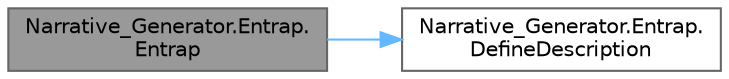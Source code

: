 digraph "Narrative_Generator.Entrap.Entrap"
{
 // LATEX_PDF_SIZE
  bgcolor="transparent";
  edge [fontname=Helvetica,fontsize=10,labelfontname=Helvetica,labelfontsize=10];
  node [fontname=Helvetica,fontsize=10,shape=box,height=0.2,width=0.4];
  rankdir="LR";
  Node1 [label="Narrative_Generator.Entrap.\lEntrap",height=0.2,width=0.4,color="gray40", fillcolor="grey60", style="filled", fontcolor="black",tooltip="A constructor based only on the state of the story world."];
  Node1 -> Node2 [color="steelblue1",style="solid"];
  Node2 [label="Narrative_Generator.Entrap.\lDefineDescription",height=0.2,width=0.4,color="grey40", fillcolor="white", style="filled",URL="$class_narrative___generator_1_1_entrap.html#ad835d13c0285200edb3f0eb3d041973d",tooltip="A method that creates a description of the action."];
}
